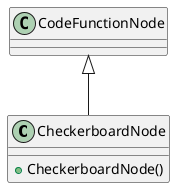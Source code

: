 @startuml
class CheckerboardNode {
    + CheckerboardNode()
}
CodeFunctionNode <|-- CheckerboardNode
@enduml
